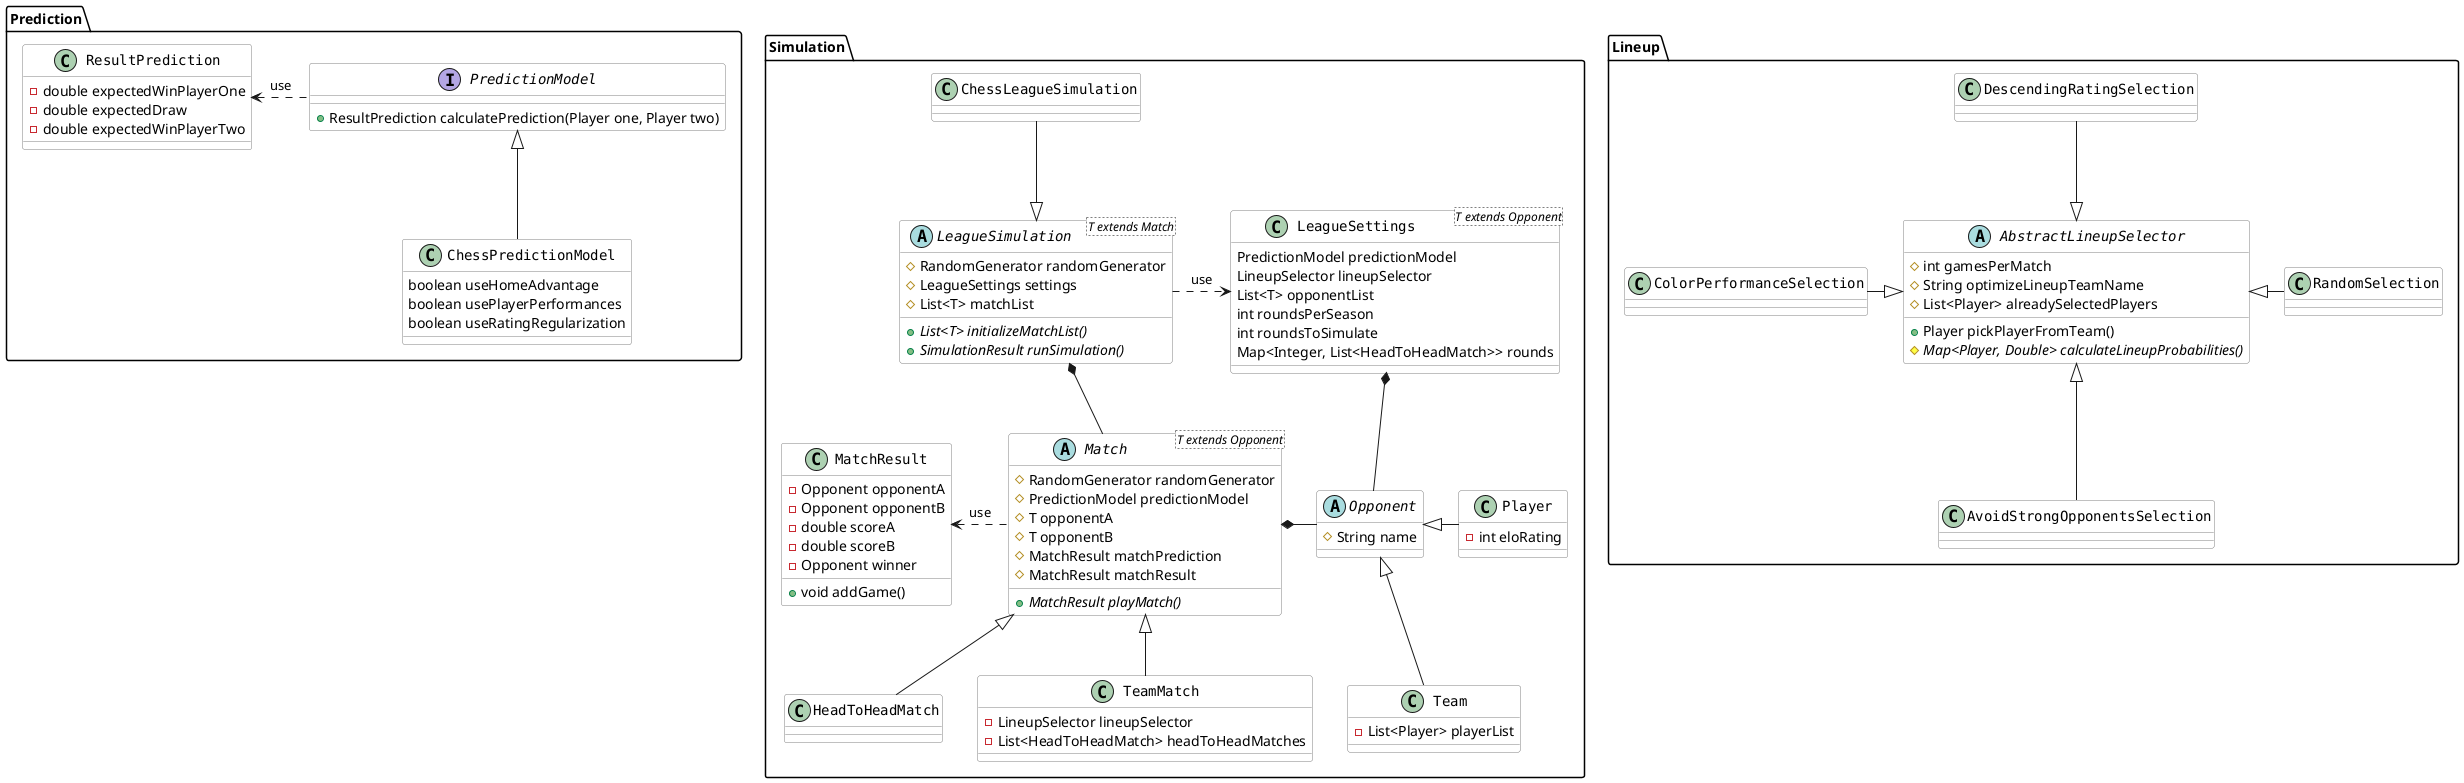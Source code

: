 @startuml

skinparam class {
    FontColor black
    BackgroundColor white
    BorderColor grey
    FontName Monospaced
}
package "Prediction" {
    interface PredictionModel {
        +ResultPrediction calculatePrediction(Player one, Player two)
    }

    class ChessPredictionModel {
        boolean useHomeAdvantage
        boolean usePlayerPerformances
        boolean useRatingRegularization
    }

    class ResultPrediction {
        -double expectedWinPlayerOne
        -double expectedDraw
        -double expectedWinPlayerTwo
    }
    ResultPrediction <. PredictionModel : use
    PredictionModel <|-- ChessPredictionModel
}

package "Simulation" {
    abstract class LeagueSimulation<T extends Match> #white {
        #RandomGenerator randomGenerator
        #LeagueSettings settings
        #List<T> matchList
        +{abstract} List<T> initializeMatchList()
        +{abstract} SimulationResult runSimulation()
    }

    class ChessLeagueSimulation {
    }

    class LeagueSettings<T extends Opponent> {
        PredictionModel predictionModel
        LineupSelector lineupSelector
        List<T> opponentList
        int roundsPerSeason
        int roundsToSimulate
        Map<Integer, List<HeadToHeadMatch>> rounds
    }

    abstract Match<T extends Opponent> {
        #RandomGenerator randomGenerator
        #PredictionModel predictionModel
        #T opponentA
        #T opponentB
        #MatchResult matchPrediction
        #MatchResult matchResult
        +{abstract}MatchResult playMatch()
    }

    class HeadToHeadMatch {

    }

    class TeamMatch {
        -LineupSelector lineupSelector
        -List<HeadToHeadMatch> headToHeadMatches
    }

    abstract Opponent {
        #String name
    }

    class Player {
        -int eloRating
    }

    class Team {
        -List<Player> playerList
    }

    class MatchResult {
        -Opponent opponentA
        -Opponent opponentB
        -double scoreA
        -double scoreB
        -Opponent winner
        +void addGame()
    }

    ChessLeagueSimulation --|> LeagueSimulation
    Match <|-- TeamMatch
    Match <|-- HeadToHeadMatch

    MatchResult <. Match : use

    Opponent <|- Player
    Opponent <|-- Team

    Match *- Opponent
    LeagueSettings *-- Opponent
    LeagueSimulation *-- Match

    LeagueSimulation .> LeagueSettings : use
}

package "Lineup" {
    abstract AbstractLineupSelector {
        #int gamesPerMatch
        #String optimizeLineupTeamName
        #List<Player> alreadySelectedPlayers
        +Player pickPlayerFromTeam()
        #{abstract} Map<Player, Double> calculateLineupProbabilities()
    }
    AbstractLineupSelector <|-- AvoidStrongOpponentsSelection
    ColorPerformanceSelection -|> AbstractLineupSelector
    DescendingRatingSelection --|> AbstractLineupSelector
    AbstractLineupSelector <|- RandomSelection
}
@enduml